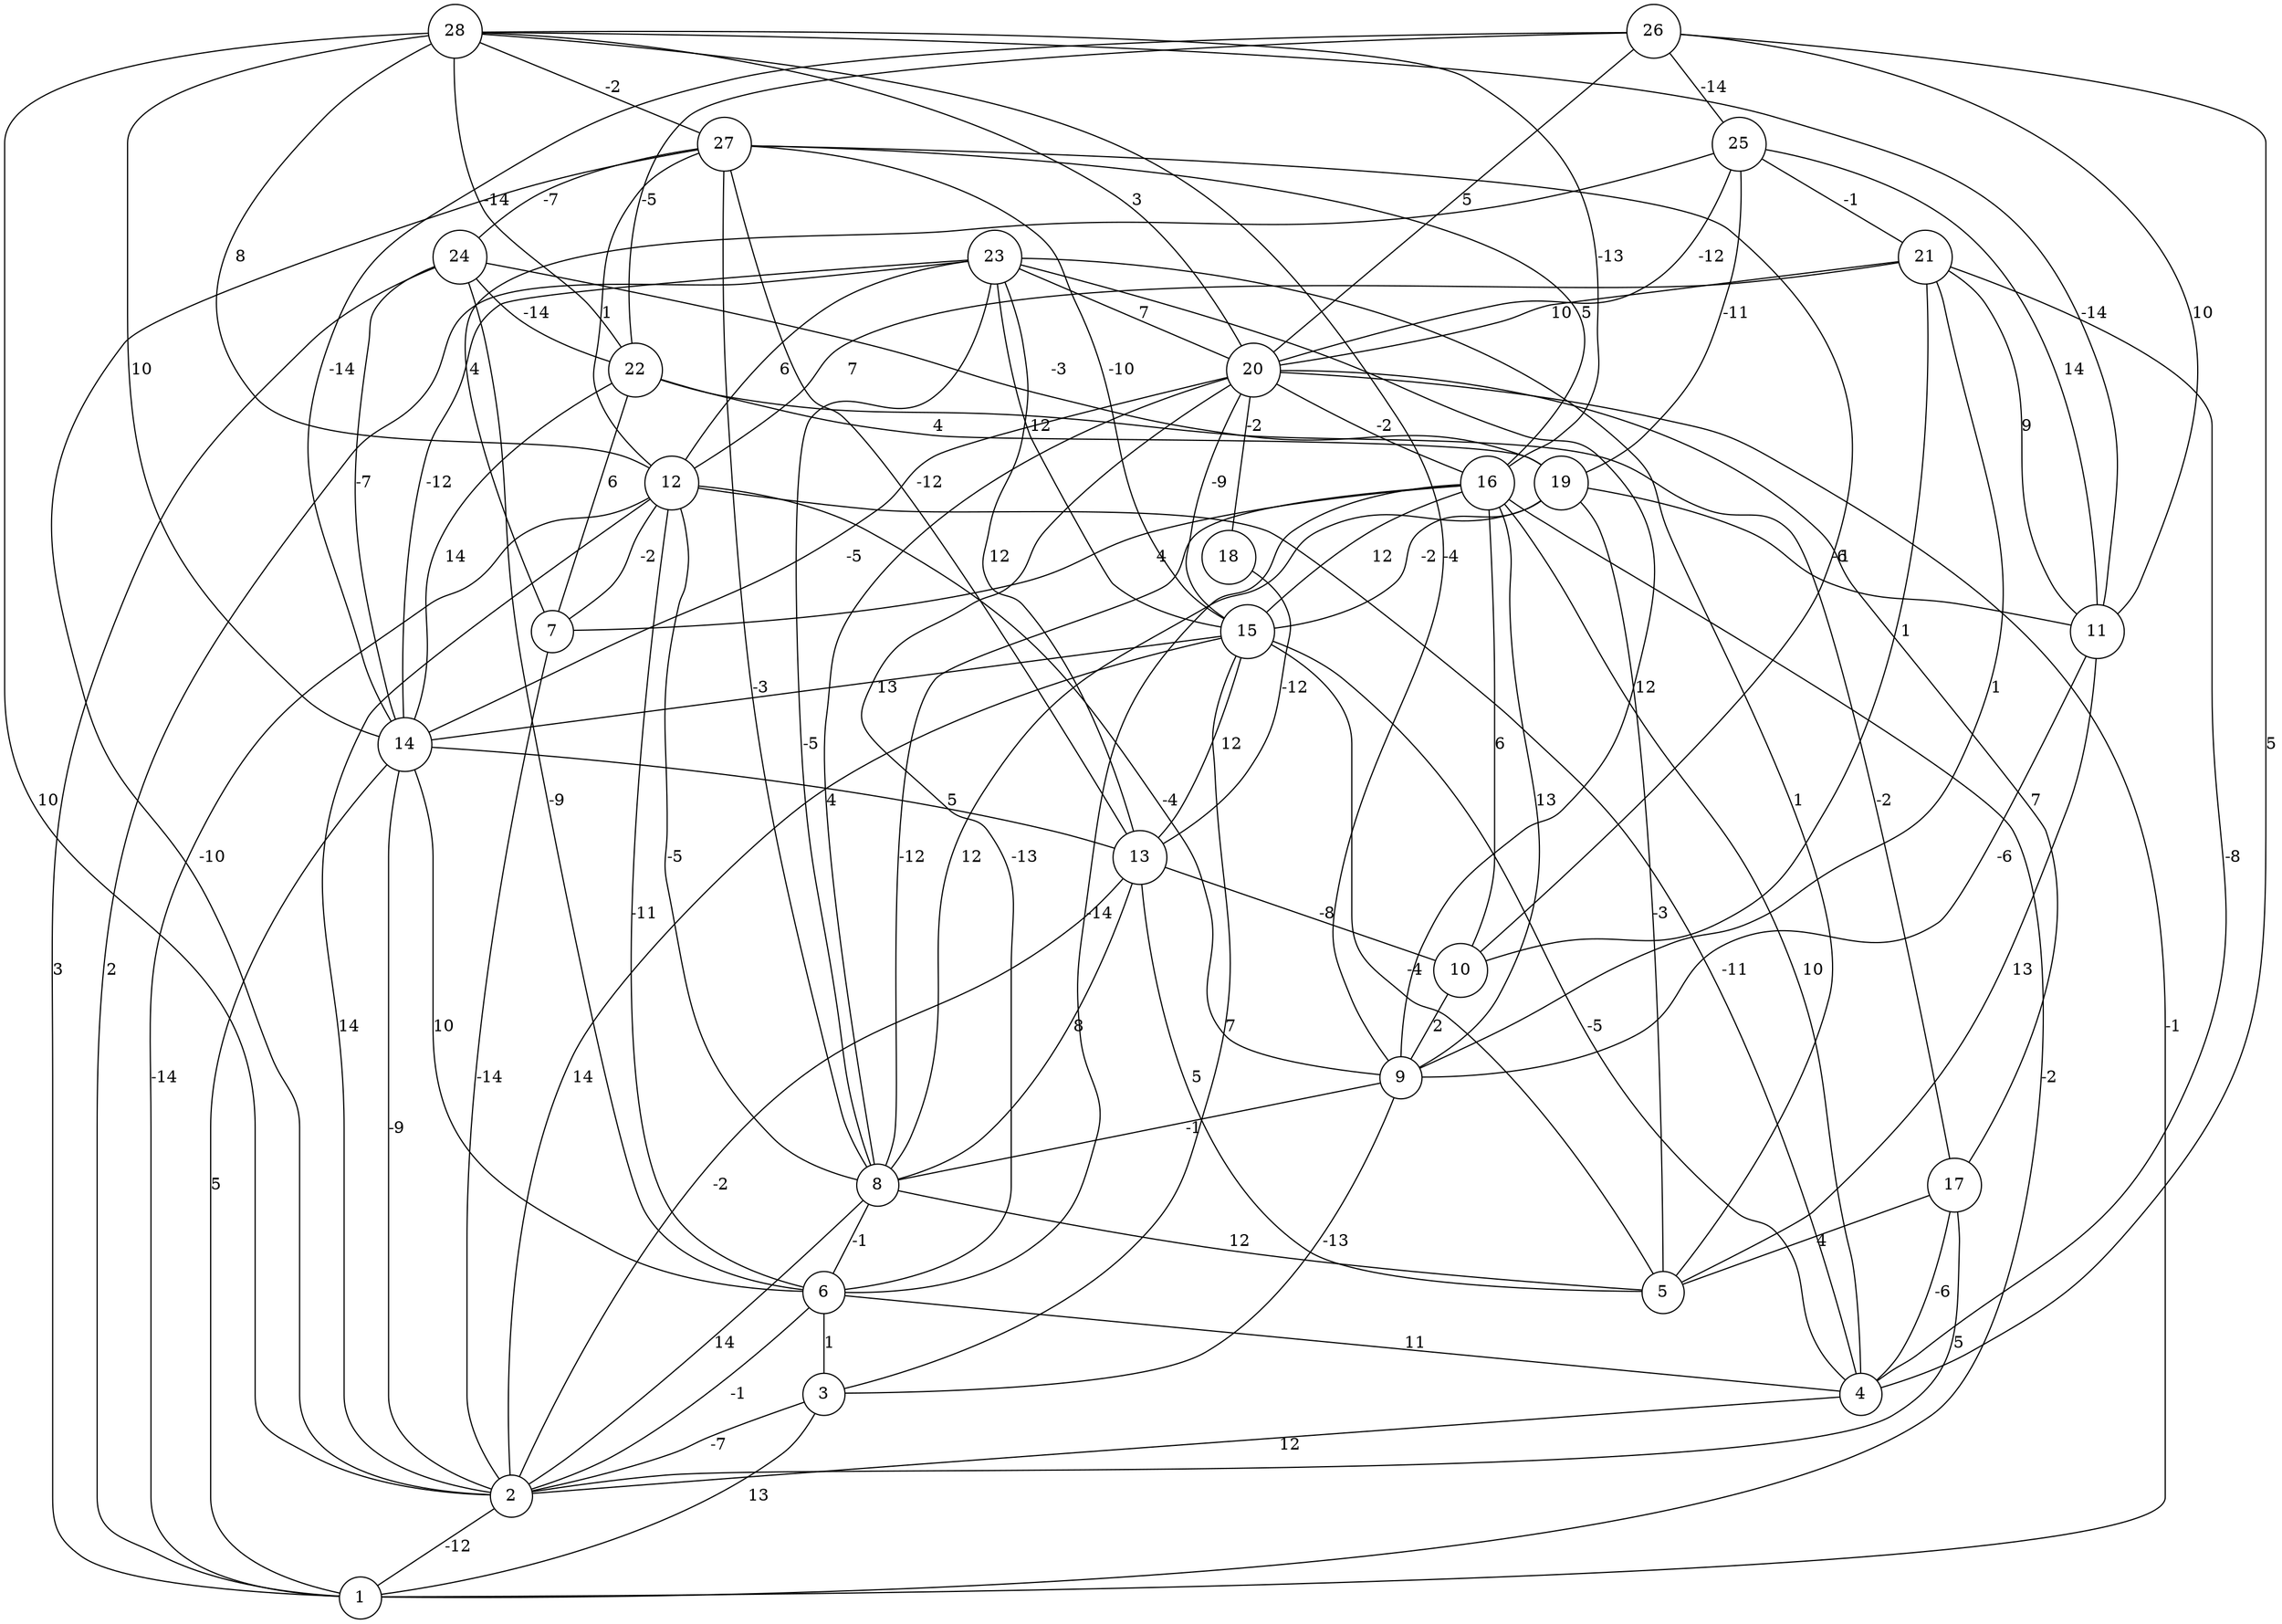 graph { 
	 fontname="Helvetica,Arial,sans-serif" 
	 node [shape = circle]; 
	 28 -- 2 [label = "10"];
	 28 -- 9 [label = "-4"];
	 28 -- 11 [label = "-14"];
	 28 -- 12 [label = "8"];
	 28 -- 14 [label = "10"];
	 28 -- 16 [label = "-13"];
	 28 -- 20 [label = "3"];
	 28 -- 22 [label = "-14"];
	 28 -- 27 [label = "-2"];
	 27 -- 2 [label = "-10"];
	 27 -- 8 [label = "-3"];
	 27 -- 10 [label = "1"];
	 27 -- 12 [label = "1"];
	 27 -- 13 [label = "-12"];
	 27 -- 15 [label = "-10"];
	 27 -- 16 [label = "5"];
	 27 -- 24 [label = "-7"];
	 26 -- 4 [label = "5"];
	 26 -- 11 [label = "10"];
	 26 -- 14 [label = "-14"];
	 26 -- 20 [label = "5"];
	 26 -- 22 [label = "-5"];
	 26 -- 25 [label = "-14"];
	 25 -- 7 [label = "4"];
	 25 -- 11 [label = "14"];
	 25 -- 19 [label = "-11"];
	 25 -- 20 [label = "-12"];
	 25 -- 21 [label = "-1"];
	 24 -- 1 [label = "3"];
	 24 -- 6 [label = "-9"];
	 24 -- 14 [label = "-7"];
	 24 -- 19 [label = "-3"];
	 24 -- 22 [label = "-14"];
	 23 -- 1 [label = "2"];
	 23 -- 5 [label = "1"];
	 23 -- 8 [label = "-5"];
	 23 -- 9 [label = "12"];
	 23 -- 12 [label = "6"];
	 23 -- 13 [label = "12"];
	 23 -- 14 [label = "-12"];
	 23 -- 15 [label = "12"];
	 23 -- 20 [label = "7"];
	 22 -- 7 [label = "6"];
	 22 -- 14 [label = "14"];
	 22 -- 17 [label = "-2"];
	 22 -- 19 [label = "4"];
	 21 -- 4 [label = "-8"];
	 21 -- 9 [label = "1"];
	 21 -- 10 [label = "1"];
	 21 -- 11 [label = "9"];
	 21 -- 12 [label = "7"];
	 21 -- 20 [label = "10"];
	 20 -- 1 [label = "-1"];
	 20 -- 6 [label = "-13"];
	 20 -- 8 [label = "4"];
	 20 -- 14 [label = "-5"];
	 20 -- 15 [label = "-9"];
	 20 -- 16 [label = "-2"];
	 20 -- 17 [label = "7"];
	 20 -- 18 [label = "-2"];
	 19 -- 5 [label = "-3"];
	 19 -- 8 [label = "12"];
	 19 -- 11 [label = "-6"];
	 19 -- 15 [label = "-2"];
	 18 -- 13 [label = "-12"];
	 17 -- 2 [label = "5"];
	 17 -- 4 [label = "-6"];
	 17 -- 5 [label = "4"];
	 16 -- 1 [label = "-2"];
	 16 -- 4 [label = "10"];
	 16 -- 6 [label = "-14"];
	 16 -- 7 [label = "4"];
	 16 -- 8 [label = "-12"];
	 16 -- 9 [label = "13"];
	 16 -- 10 [label = "6"];
	 16 -- 15 [label = "12"];
	 15 -- 2 [label = "14"];
	 15 -- 3 [label = "7"];
	 15 -- 4 [label = "-5"];
	 15 -- 5 [label = "-4"];
	 15 -- 13 [label = "12"];
	 15 -- 14 [label = "13"];
	 14 -- 1 [label = "5"];
	 14 -- 2 [label = "-9"];
	 14 -- 6 [label = "10"];
	 14 -- 13 [label = "5"];
	 13 -- 2 [label = "-2"];
	 13 -- 5 [label = "5"];
	 13 -- 8 [label = "8"];
	 13 -- 10 [label = "-8"];
	 12 -- 1 [label = "-14"];
	 12 -- 2 [label = "14"];
	 12 -- 4 [label = "-11"];
	 12 -- 6 [label = "-11"];
	 12 -- 7 [label = "-2"];
	 12 -- 8 [label = "-5"];
	 12 -- 9 [label = "-4"];
	 11 -- 5 [label = "13"];
	 11 -- 9 [label = "-6"];
	 10 -- 9 [label = "2"];
	 9 -- 3 [label = "-13"];
	 9 -- 8 [label = "-1"];
	 8 -- 2 [label = "14"];
	 8 -- 5 [label = "12"];
	 8 -- 6 [label = "-1"];
	 7 -- 2 [label = "-14"];
	 6 -- 2 [label = "-1"];
	 6 -- 3 [label = "1"];
	 6 -- 4 [label = "11"];
	 4 -- 2 [label = "12"];
	 3 -- 1 [label = "13"];
	 3 -- 2 [label = "-7"];
	 2 -- 1 [label = "-12"];
	 1;
	 2;
	 3;
	 4;
	 5;
	 6;
	 7;
	 8;
	 9;
	 10;
	 11;
	 12;
	 13;
	 14;
	 15;
	 16;
	 17;
	 18;
	 19;
	 20;
	 21;
	 22;
	 23;
	 24;
	 25;
	 26;
	 27;
	 28;
}
